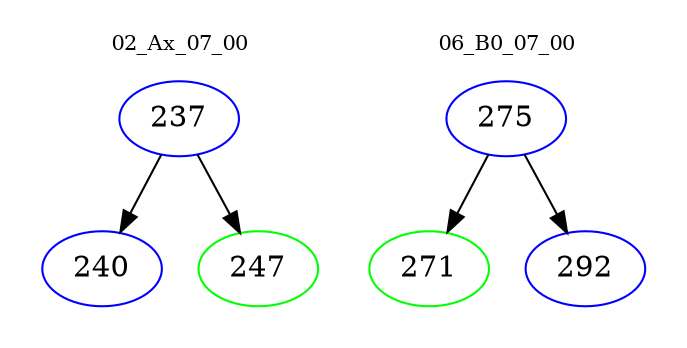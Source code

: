 digraph{
subgraph cluster_0 {
color = white
label = "02_Ax_07_00";
fontsize=10;
T0_237 [label="237", color="blue"]
T0_237 -> T0_240 [color="black"]
T0_240 [label="240", color="blue"]
T0_237 -> T0_247 [color="black"]
T0_247 [label="247", color="green"]
}
subgraph cluster_1 {
color = white
label = "06_B0_07_00";
fontsize=10;
T1_275 [label="275", color="blue"]
T1_275 -> T1_271 [color="black"]
T1_271 [label="271", color="green"]
T1_275 -> T1_292 [color="black"]
T1_292 [label="292", color="blue"]
}
}
